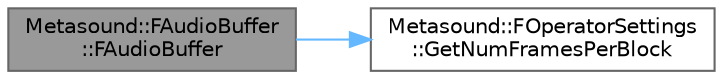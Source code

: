 digraph "Metasound::FAudioBuffer::FAudioBuffer"
{
 // INTERACTIVE_SVG=YES
 // LATEX_PDF_SIZE
  bgcolor="transparent";
  edge [fontname=Helvetica,fontsize=10,labelfontname=Helvetica,labelfontsize=10];
  node [fontname=Helvetica,fontsize=10,shape=box,height=0.2,width=0.4];
  rankdir="LR";
  Node1 [id="Node000001",label="Metasound::FAudioBuffer\l::FAudioBuffer",height=0.2,width=0.4,color="gray40", fillcolor="grey60", style="filled", fontcolor="black",tooltip="This is the constructor used by the frontend."];
  Node1 -> Node2 [id="edge1_Node000001_Node000002",color="steelblue1",style="solid",tooltip=" "];
  Node2 [id="Node000002",label="Metasound::FOperatorSettings\l::GetNumFramesPerBlock",height=0.2,width=0.4,color="grey40", fillcolor="white", style="filled",URL="$dd/d52/classMetasound_1_1FOperatorSettings.html#a41c62a750337fba103256e44798fb467",tooltip="Get the number of audio frames in a block."];
}
